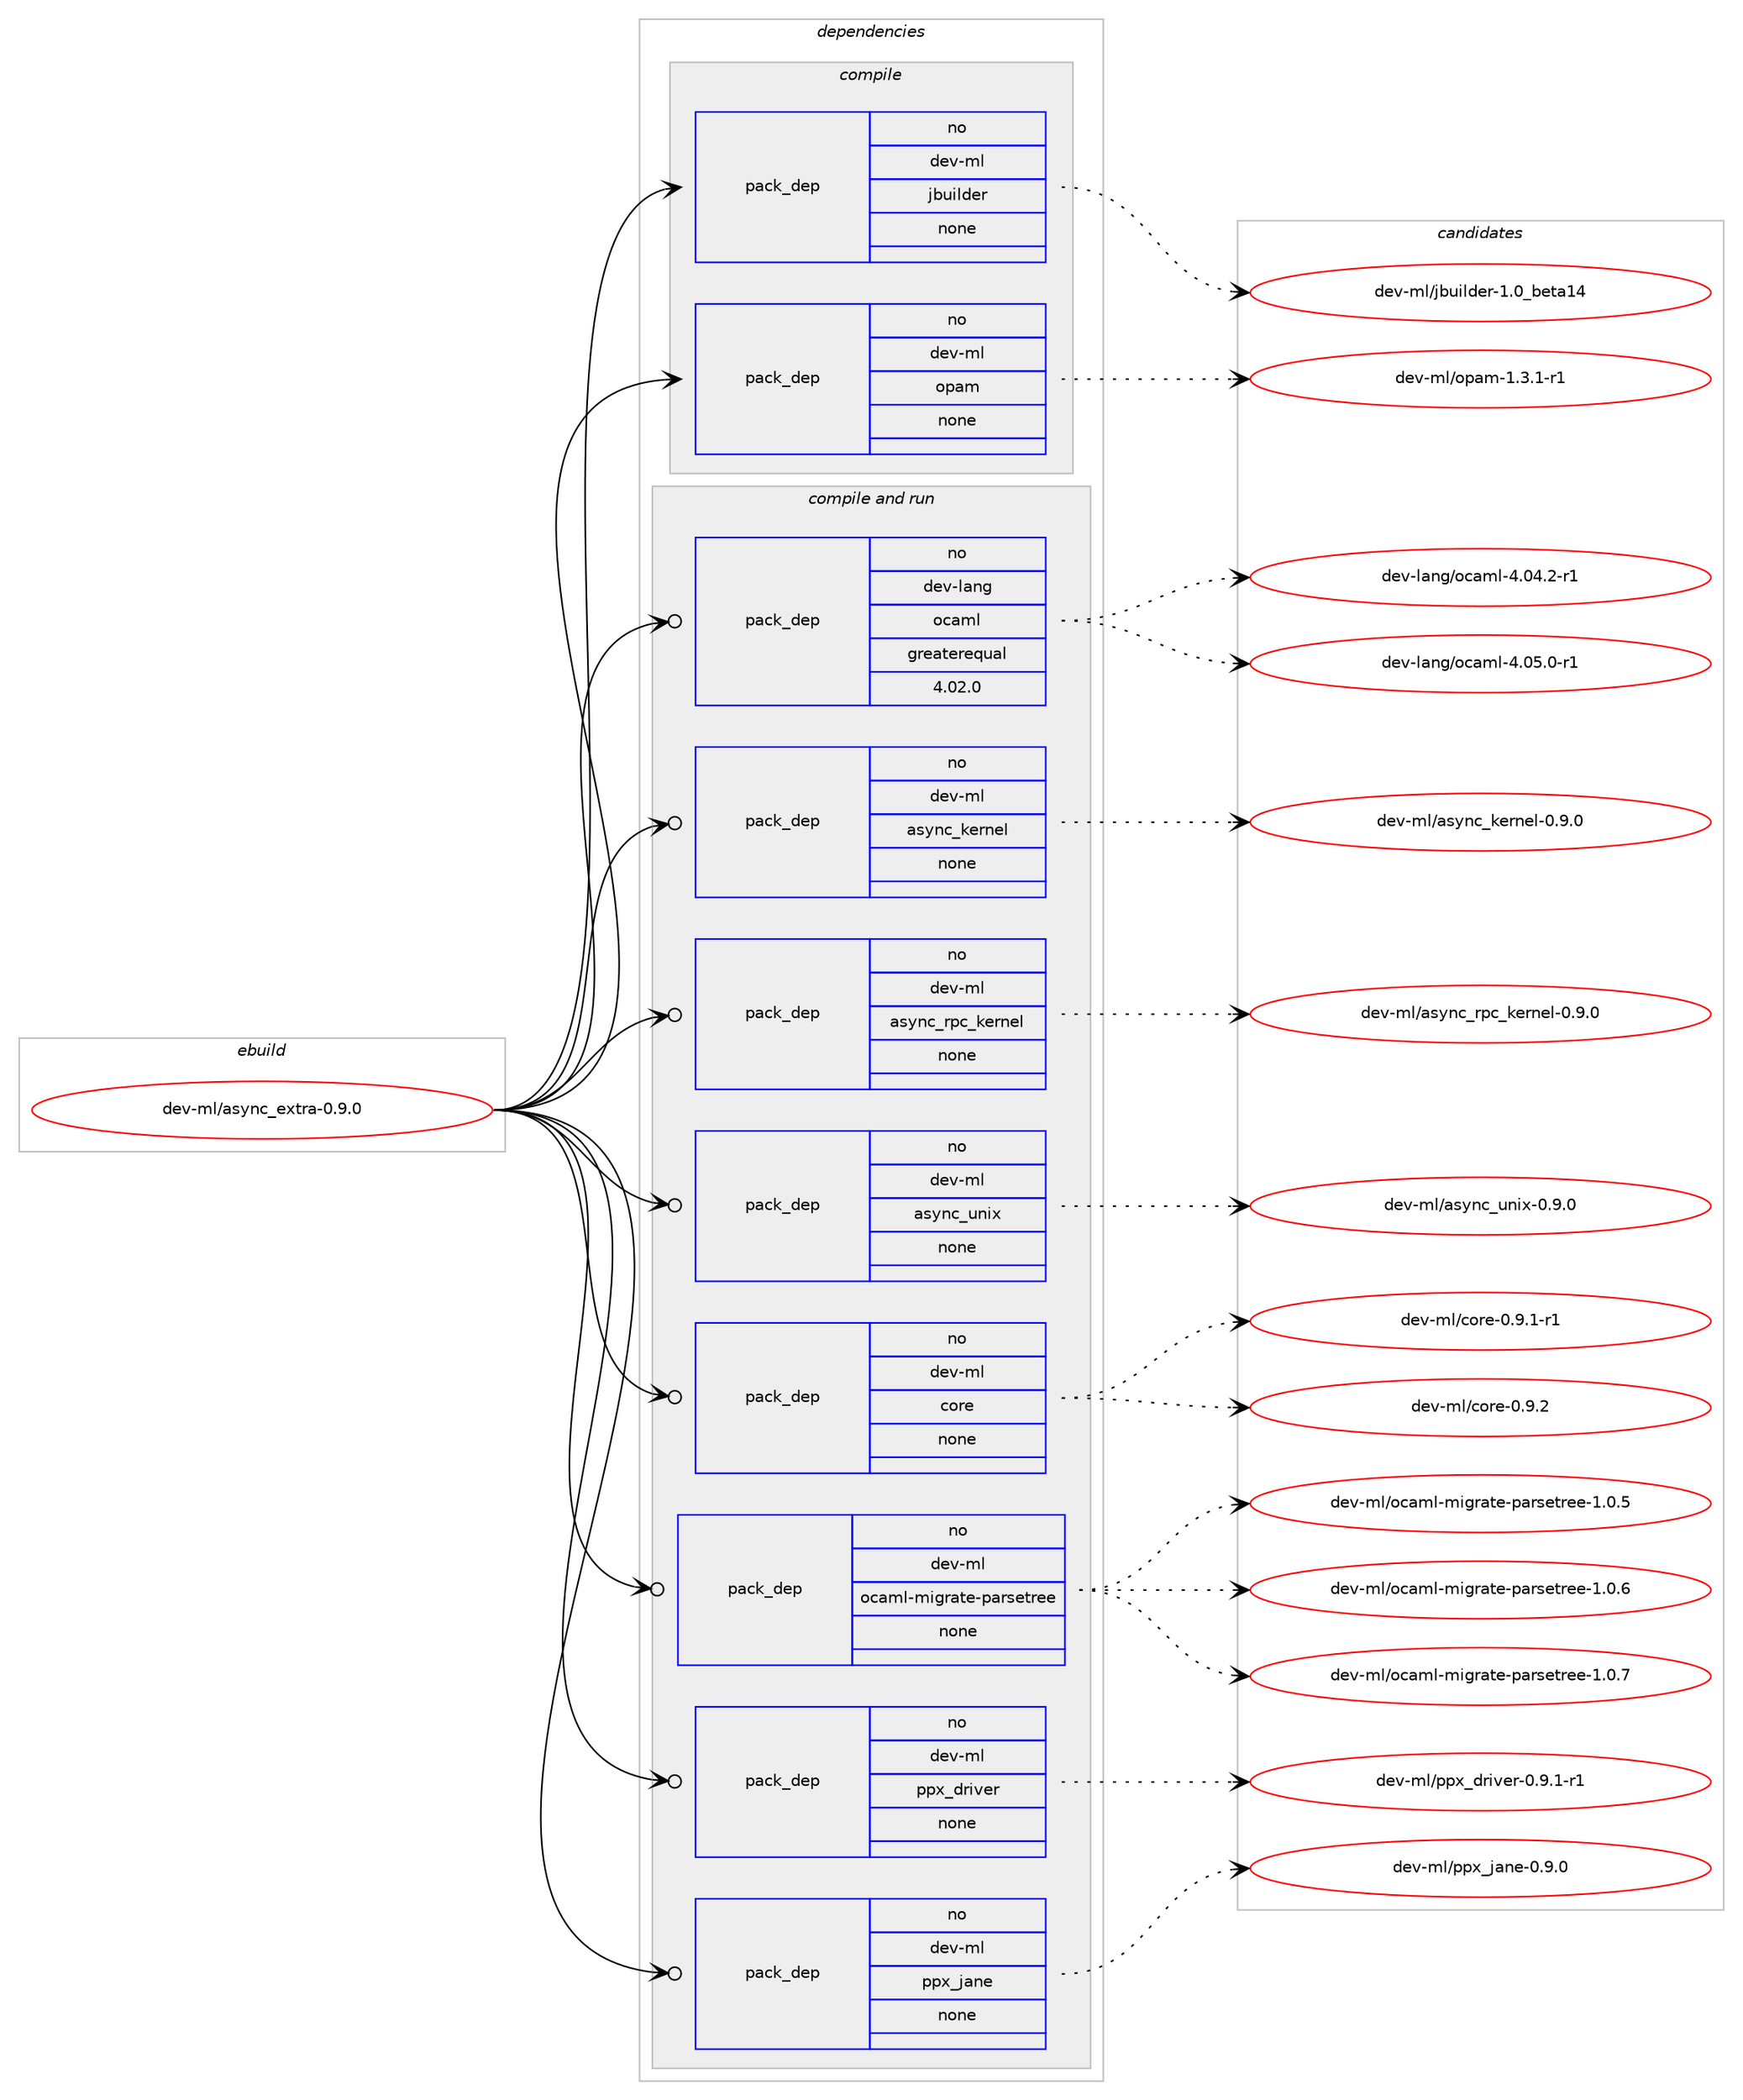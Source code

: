digraph prolog {

# *************
# Graph options
# *************

newrank=true;
concentrate=true;
compound=true;
graph [rankdir=LR,fontname=Helvetica,fontsize=10,ranksep=1.5];#, ranksep=2.5, nodesep=0.2];
edge  [arrowhead=vee];
node  [fontname=Helvetica,fontsize=10];

# **********
# The ebuild
# **********

subgraph cluster_leftcol {
color=gray;
rank=same;
label=<<i>ebuild</i>>;
id [label="dev-ml/async_extra-0.9.0", color=red, width=4, href="../dev-ml/async_extra-0.9.0.svg"];
}

# ****************
# The dependencies
# ****************

subgraph cluster_midcol {
color=gray;
label=<<i>dependencies</i>>;
subgraph cluster_compile {
fillcolor="#eeeeee";
style=filled;
label=<<i>compile</i>>;
subgraph pack426021 {
dependency570655 [label=<<TABLE BORDER="0" CELLBORDER="1" CELLSPACING="0" CELLPADDING="4" WIDTH="220"><TR><TD ROWSPAN="6" CELLPADDING="30">pack_dep</TD></TR><TR><TD WIDTH="110">no</TD></TR><TR><TD>dev-ml</TD></TR><TR><TD>jbuilder</TD></TR><TR><TD>none</TD></TR><TR><TD></TD></TR></TABLE>>, shape=none, color=blue];
}
id:e -> dependency570655:w [weight=20,style="solid",arrowhead="vee"];
subgraph pack426022 {
dependency570656 [label=<<TABLE BORDER="0" CELLBORDER="1" CELLSPACING="0" CELLPADDING="4" WIDTH="220"><TR><TD ROWSPAN="6" CELLPADDING="30">pack_dep</TD></TR><TR><TD WIDTH="110">no</TD></TR><TR><TD>dev-ml</TD></TR><TR><TD>opam</TD></TR><TR><TD>none</TD></TR><TR><TD></TD></TR></TABLE>>, shape=none, color=blue];
}
id:e -> dependency570656:w [weight=20,style="solid",arrowhead="vee"];
}
subgraph cluster_compileandrun {
fillcolor="#eeeeee";
style=filled;
label=<<i>compile and run</i>>;
subgraph pack426023 {
dependency570657 [label=<<TABLE BORDER="0" CELLBORDER="1" CELLSPACING="0" CELLPADDING="4" WIDTH="220"><TR><TD ROWSPAN="6" CELLPADDING="30">pack_dep</TD></TR><TR><TD WIDTH="110">no</TD></TR><TR><TD>dev-lang</TD></TR><TR><TD>ocaml</TD></TR><TR><TD>greaterequal</TD></TR><TR><TD>4.02.0</TD></TR></TABLE>>, shape=none, color=blue];
}
id:e -> dependency570657:w [weight=20,style="solid",arrowhead="odotvee"];
subgraph pack426024 {
dependency570658 [label=<<TABLE BORDER="0" CELLBORDER="1" CELLSPACING="0" CELLPADDING="4" WIDTH="220"><TR><TD ROWSPAN="6" CELLPADDING="30">pack_dep</TD></TR><TR><TD WIDTH="110">no</TD></TR><TR><TD>dev-ml</TD></TR><TR><TD>async_kernel</TD></TR><TR><TD>none</TD></TR><TR><TD></TD></TR></TABLE>>, shape=none, color=blue];
}
id:e -> dependency570658:w [weight=20,style="solid",arrowhead="odotvee"];
subgraph pack426025 {
dependency570659 [label=<<TABLE BORDER="0" CELLBORDER="1" CELLSPACING="0" CELLPADDING="4" WIDTH="220"><TR><TD ROWSPAN="6" CELLPADDING="30">pack_dep</TD></TR><TR><TD WIDTH="110">no</TD></TR><TR><TD>dev-ml</TD></TR><TR><TD>async_rpc_kernel</TD></TR><TR><TD>none</TD></TR><TR><TD></TD></TR></TABLE>>, shape=none, color=blue];
}
id:e -> dependency570659:w [weight=20,style="solid",arrowhead="odotvee"];
subgraph pack426026 {
dependency570660 [label=<<TABLE BORDER="0" CELLBORDER="1" CELLSPACING="0" CELLPADDING="4" WIDTH="220"><TR><TD ROWSPAN="6" CELLPADDING="30">pack_dep</TD></TR><TR><TD WIDTH="110">no</TD></TR><TR><TD>dev-ml</TD></TR><TR><TD>async_unix</TD></TR><TR><TD>none</TD></TR><TR><TD></TD></TR></TABLE>>, shape=none, color=blue];
}
id:e -> dependency570660:w [weight=20,style="solid",arrowhead="odotvee"];
subgraph pack426027 {
dependency570661 [label=<<TABLE BORDER="0" CELLBORDER="1" CELLSPACING="0" CELLPADDING="4" WIDTH="220"><TR><TD ROWSPAN="6" CELLPADDING="30">pack_dep</TD></TR><TR><TD WIDTH="110">no</TD></TR><TR><TD>dev-ml</TD></TR><TR><TD>core</TD></TR><TR><TD>none</TD></TR><TR><TD></TD></TR></TABLE>>, shape=none, color=blue];
}
id:e -> dependency570661:w [weight=20,style="solid",arrowhead="odotvee"];
subgraph pack426028 {
dependency570662 [label=<<TABLE BORDER="0" CELLBORDER="1" CELLSPACING="0" CELLPADDING="4" WIDTH="220"><TR><TD ROWSPAN="6" CELLPADDING="30">pack_dep</TD></TR><TR><TD WIDTH="110">no</TD></TR><TR><TD>dev-ml</TD></TR><TR><TD>ocaml-migrate-parsetree</TD></TR><TR><TD>none</TD></TR><TR><TD></TD></TR></TABLE>>, shape=none, color=blue];
}
id:e -> dependency570662:w [weight=20,style="solid",arrowhead="odotvee"];
subgraph pack426029 {
dependency570663 [label=<<TABLE BORDER="0" CELLBORDER="1" CELLSPACING="0" CELLPADDING="4" WIDTH="220"><TR><TD ROWSPAN="6" CELLPADDING="30">pack_dep</TD></TR><TR><TD WIDTH="110">no</TD></TR><TR><TD>dev-ml</TD></TR><TR><TD>ppx_driver</TD></TR><TR><TD>none</TD></TR><TR><TD></TD></TR></TABLE>>, shape=none, color=blue];
}
id:e -> dependency570663:w [weight=20,style="solid",arrowhead="odotvee"];
subgraph pack426030 {
dependency570664 [label=<<TABLE BORDER="0" CELLBORDER="1" CELLSPACING="0" CELLPADDING="4" WIDTH="220"><TR><TD ROWSPAN="6" CELLPADDING="30">pack_dep</TD></TR><TR><TD WIDTH="110">no</TD></TR><TR><TD>dev-ml</TD></TR><TR><TD>ppx_jane</TD></TR><TR><TD>none</TD></TR><TR><TD></TD></TR></TABLE>>, shape=none, color=blue];
}
id:e -> dependency570664:w [weight=20,style="solid",arrowhead="odotvee"];
}
subgraph cluster_run {
fillcolor="#eeeeee";
style=filled;
label=<<i>run</i>>;
}
}

# **************
# The candidates
# **************

subgraph cluster_choices {
rank=same;
color=gray;
label=<<i>candidates</i>>;

subgraph choice426021 {
color=black;
nodesep=1;
choice100101118451091084710698117105108100101114454946489598101116974952 [label="dev-ml/jbuilder-1.0_beta14", color=red, width=4,href="../dev-ml/jbuilder-1.0_beta14.svg"];
dependency570655:e -> choice100101118451091084710698117105108100101114454946489598101116974952:w [style=dotted,weight="100"];
}
subgraph choice426022 {
color=black;
nodesep=1;
choice1001011184510910847111112971094549465146494511449 [label="dev-ml/opam-1.3.1-r1", color=red, width=4,href="../dev-ml/opam-1.3.1-r1.svg"];
dependency570656:e -> choice1001011184510910847111112971094549465146494511449:w [style=dotted,weight="100"];
}
subgraph choice426023 {
color=black;
nodesep=1;
choice1001011184510897110103471119997109108455246485246504511449 [label="dev-lang/ocaml-4.04.2-r1", color=red, width=4,href="../dev-lang/ocaml-4.04.2-r1.svg"];
choice1001011184510897110103471119997109108455246485346484511449 [label="dev-lang/ocaml-4.05.0-r1", color=red, width=4,href="../dev-lang/ocaml-4.05.0-r1.svg"];
dependency570657:e -> choice1001011184510897110103471119997109108455246485246504511449:w [style=dotted,weight="100"];
dependency570657:e -> choice1001011184510897110103471119997109108455246485346484511449:w [style=dotted,weight="100"];
}
subgraph choice426024 {
color=black;
nodesep=1;
choice1001011184510910847971151211109995107101114110101108454846574648 [label="dev-ml/async_kernel-0.9.0", color=red, width=4,href="../dev-ml/async_kernel-0.9.0.svg"];
dependency570658:e -> choice1001011184510910847971151211109995107101114110101108454846574648:w [style=dotted,weight="100"];
}
subgraph choice426025 {
color=black;
nodesep=1;
choice10010111845109108479711512111099951141129995107101114110101108454846574648 [label="dev-ml/async_rpc_kernel-0.9.0", color=red, width=4,href="../dev-ml/async_rpc_kernel-0.9.0.svg"];
dependency570659:e -> choice10010111845109108479711512111099951141129995107101114110101108454846574648:w [style=dotted,weight="100"];
}
subgraph choice426026 {
color=black;
nodesep=1;
choice1001011184510910847971151211109995117110105120454846574648 [label="dev-ml/async_unix-0.9.0", color=red, width=4,href="../dev-ml/async_unix-0.9.0.svg"];
dependency570660:e -> choice1001011184510910847971151211109995117110105120454846574648:w [style=dotted,weight="100"];
}
subgraph choice426027 {
color=black;
nodesep=1;
choice1001011184510910847991111141014548465746494511449 [label="dev-ml/core-0.9.1-r1", color=red, width=4,href="../dev-ml/core-0.9.1-r1.svg"];
choice100101118451091084799111114101454846574650 [label="dev-ml/core-0.9.2", color=red, width=4,href="../dev-ml/core-0.9.2.svg"];
dependency570661:e -> choice1001011184510910847991111141014548465746494511449:w [style=dotted,weight="100"];
dependency570661:e -> choice100101118451091084799111114101454846574650:w [style=dotted,weight="100"];
}
subgraph choice426028 {
color=black;
nodesep=1;
choice1001011184510910847111999710910845109105103114971161014511297114115101116114101101454946484653 [label="dev-ml/ocaml-migrate-parsetree-1.0.5", color=red, width=4,href="../dev-ml/ocaml-migrate-parsetree-1.0.5.svg"];
choice1001011184510910847111999710910845109105103114971161014511297114115101116114101101454946484654 [label="dev-ml/ocaml-migrate-parsetree-1.0.6", color=red, width=4,href="../dev-ml/ocaml-migrate-parsetree-1.0.6.svg"];
choice1001011184510910847111999710910845109105103114971161014511297114115101116114101101454946484655 [label="dev-ml/ocaml-migrate-parsetree-1.0.7", color=red, width=4,href="../dev-ml/ocaml-migrate-parsetree-1.0.7.svg"];
dependency570662:e -> choice1001011184510910847111999710910845109105103114971161014511297114115101116114101101454946484653:w [style=dotted,weight="100"];
dependency570662:e -> choice1001011184510910847111999710910845109105103114971161014511297114115101116114101101454946484654:w [style=dotted,weight="100"];
dependency570662:e -> choice1001011184510910847111999710910845109105103114971161014511297114115101116114101101454946484655:w [style=dotted,weight="100"];
}
subgraph choice426029 {
color=black;
nodesep=1;
choice1001011184510910847112112120951001141051181011144548465746494511449 [label="dev-ml/ppx_driver-0.9.1-r1", color=red, width=4,href="../dev-ml/ppx_driver-0.9.1-r1.svg"];
dependency570663:e -> choice1001011184510910847112112120951001141051181011144548465746494511449:w [style=dotted,weight="100"];
}
subgraph choice426030 {
color=black;
nodesep=1;
choice10010111845109108471121121209510697110101454846574648 [label="dev-ml/ppx_jane-0.9.0", color=red, width=4,href="../dev-ml/ppx_jane-0.9.0.svg"];
dependency570664:e -> choice10010111845109108471121121209510697110101454846574648:w [style=dotted,weight="100"];
}
}

}

